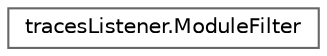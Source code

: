 digraph "Graphical Class Hierarchy"
{
 // LATEX_PDF_SIZE
  bgcolor="transparent";
  edge [fontname=Helvetica,fontsize=10,labelfontname=Helvetica,labelfontsize=10];
  node [fontname=Helvetica,fontsize=10,shape=box,height=0.2,width=0.4];
  rankdir="LR";
  Node0 [id="Node000000",label="tracesListener.ModuleFilter",height=0.2,width=0.4,color="grey40", fillcolor="white", style="filled",URL="$classtraces_listener_1_1_module_filter.html",tooltip=" "];
}
